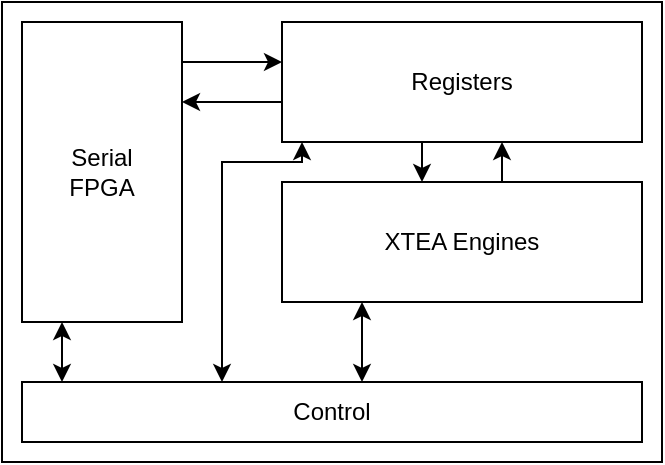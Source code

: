 <mxfile version="22.0.3" type="device" pages="3">
  <diagram name="Page-1" id="KX-ZlAXbRqf9KTfGP_XF">
    <mxGraphModel dx="1416" dy="818" grid="1" gridSize="10" guides="1" tooltips="1" connect="1" arrows="1" fold="1" page="1" pageScale="1" pageWidth="850" pageHeight="1100" math="0" shadow="0">
      <root>
        <mxCell id="0" />
        <mxCell id="1" parent="0" />
        <mxCell id="w5MvIZy5VWXUjKH-c_4h-21" value="" style="rounded=0;whiteSpace=wrap;html=1;" parent="1" vertex="1">
          <mxGeometry x="170" y="120" width="330" height="230" as="geometry" />
        </mxCell>
        <mxCell id="w5MvIZy5VWXUjKH-c_4h-5" value="Serial&lt;br&gt;FPGA" style="rounded=0;whiteSpace=wrap;html=1;" parent="1" vertex="1">
          <mxGeometry x="180" y="130" width="80" height="150" as="geometry" />
        </mxCell>
        <mxCell id="w5MvIZy5VWXUjKH-c_4h-6" value="Registers" style="rounded=0;whiteSpace=wrap;html=1;" parent="1" vertex="1">
          <mxGeometry x="310" y="130" width="180" height="60" as="geometry" />
        </mxCell>
        <mxCell id="w5MvIZy5VWXUjKH-c_4h-7" value="XTEA Engines" style="rounded=0;whiteSpace=wrap;html=1;" parent="1" vertex="1">
          <mxGeometry x="310" y="210" width="180" height="60" as="geometry" />
        </mxCell>
        <mxCell id="w5MvIZy5VWXUjKH-c_4h-11" value="" style="endArrow=classic;html=1;rounded=0;" parent="1" edge="1">
          <mxGeometry width="50" height="50" relative="1" as="geometry">
            <mxPoint x="260" y="150" as="sourcePoint" />
            <mxPoint x="310" y="150" as="targetPoint" />
          </mxGeometry>
        </mxCell>
        <mxCell id="w5MvIZy5VWXUjKH-c_4h-12" value="" style="endArrow=classic;html=1;rounded=0;" parent="1" edge="1">
          <mxGeometry width="50" height="50" relative="1" as="geometry">
            <mxPoint x="310" y="170" as="sourcePoint" />
            <mxPoint x="260" y="170" as="targetPoint" />
          </mxGeometry>
        </mxCell>
        <mxCell id="w5MvIZy5VWXUjKH-c_4h-13" value="" style="endArrow=classic;html=1;rounded=0;" parent="1" edge="1">
          <mxGeometry width="50" height="50" relative="1" as="geometry">
            <mxPoint x="380" y="190" as="sourcePoint" />
            <mxPoint x="380" y="210" as="targetPoint" />
          </mxGeometry>
        </mxCell>
        <mxCell id="w5MvIZy5VWXUjKH-c_4h-14" value="" style="endArrow=classic;html=1;rounded=0;" parent="1" edge="1">
          <mxGeometry width="50" height="50" relative="1" as="geometry">
            <mxPoint x="420" y="210" as="sourcePoint" />
            <mxPoint x="420" y="190" as="targetPoint" />
          </mxGeometry>
        </mxCell>
        <mxCell id="w5MvIZy5VWXUjKH-c_4h-15" value="Control" style="rounded=0;whiteSpace=wrap;html=1;" parent="1" vertex="1">
          <mxGeometry x="180" y="310" width="310" height="30" as="geometry" />
        </mxCell>
        <mxCell id="w5MvIZy5VWXUjKH-c_4h-16" value="" style="endArrow=classic;html=1;rounded=0;entryX=0.25;entryY=1;entryDx=0;entryDy=0;startArrow=classic;startFill=1;endFill=1;" parent="1" target="w5MvIZy5VWXUjKH-c_4h-5" edge="1">
          <mxGeometry width="50" height="50" relative="1" as="geometry">
            <mxPoint x="200" y="310" as="sourcePoint" />
            <mxPoint x="110" y="240" as="targetPoint" />
          </mxGeometry>
        </mxCell>
        <mxCell id="w5MvIZy5VWXUjKH-c_4h-18" value="" style="endArrow=classic;html=1;rounded=0;edgeStyle=orthogonalEdgeStyle;startArrow=classic;startFill=1;endFill=1;" parent="1" edge="1">
          <mxGeometry width="50" height="50" relative="1" as="geometry">
            <mxPoint x="280" y="310" as="sourcePoint" />
            <mxPoint x="320" y="190" as="targetPoint" />
            <Array as="points">
              <mxPoint x="280" y="200" />
              <mxPoint x="320" y="200" />
            </Array>
          </mxGeometry>
        </mxCell>
        <mxCell id="w5MvIZy5VWXUjKH-c_4h-20" value="" style="endArrow=classic;html=1;rounded=0;entryX=0.25;entryY=1;entryDx=0;entryDy=0;startArrow=classic;startFill=1;endFill=1;" parent="1" edge="1">
          <mxGeometry width="50" height="50" relative="1" as="geometry">
            <mxPoint x="350" y="310" as="sourcePoint" />
            <mxPoint x="350" y="270" as="targetPoint" />
          </mxGeometry>
        </mxCell>
      </root>
    </mxGraphModel>
  </diagram>
  <diagram id="J7M1xpe8hEfYAepD7wq2" name="Page-2">
    <mxGraphModel dx="1416" dy="818" grid="1" gridSize="10" guides="1" tooltips="1" connect="1" arrows="1" fold="1" page="1" pageScale="1" pageWidth="850" pageHeight="1100" math="0" shadow="0">
      <root>
        <mxCell id="0" />
        <mxCell id="1" parent="0" />
        <mxCell id="SJ2Z-Ee_qxlRExWzjCz7-1" value="" style="rounded=0;whiteSpace=wrap;html=1;" parent="1" vertex="1">
          <mxGeometry x="90" y="240" width="1120" height="260" as="geometry" />
        </mxCell>
        <mxCell id="djDYNaz5pyRbrtBMyzlp-1" value="v[1]" style="rounded=0;whiteSpace=wrap;html=1;fillColor=#dae8fc;strokeColor=#6c8ebf;" parent="1" vertex="1">
          <mxGeometry x="210" y="260" width="80" height="60" as="geometry" />
        </mxCell>
        <mxCell id="djDYNaz5pyRbrtBMyzlp-2" value="v[2]" style="rounded=0;whiteSpace=wrap;html=1;fillColor=#dae8fc;strokeColor=#6c8ebf;" parent="1" vertex="1">
          <mxGeometry x="310" y="260" width="80" height="60" as="geometry" />
        </mxCell>
        <mxCell id="djDYNaz5pyRbrtBMyzlp-3" value="v[3]" style="rounded=0;whiteSpace=wrap;html=1;fillColor=#dae8fc;strokeColor=#6c8ebf;" parent="1" vertex="1">
          <mxGeometry x="410" y="260" width="80" height="60" as="geometry" />
        </mxCell>
        <mxCell id="djDYNaz5pyRbrtBMyzlp-4" value="v[0]" style="rounded=0;whiteSpace=wrap;html=1;fillColor=#dae8fc;strokeColor=#6c8ebf;" parent="1" vertex="1">
          <mxGeometry x="110" y="260" width="80" height="60" as="geometry" />
        </mxCell>
        <mxCell id="djDYNaz5pyRbrtBMyzlp-5" value="XTEA Engine [0]" style="rounded=0;whiteSpace=wrap;html=1;fillColor=#f8cecc;strokeColor=#b85450;" parent="1" vertex="1">
          <mxGeometry x="650" y="420" width="120" height="60" as="geometry" />
        </mxCell>
        <mxCell id="djDYNaz5pyRbrtBMyzlp-6" value="XTEA Engine [1]" style="rounded=0;whiteSpace=wrap;html=1;fillColor=#f8cecc;strokeColor=#b85450;" parent="1" vertex="1">
          <mxGeometry x="790" y="420" width="120" height="60" as="geometry" />
        </mxCell>
        <mxCell id="djDYNaz5pyRbrtBMyzlp-7" value="XTEA Engine [2]" style="rounded=0;whiteSpace=wrap;html=1;fillColor=#f8cecc;strokeColor=#b85450;" parent="1" vertex="1">
          <mxGeometry x="930" y="420" width="120" height="60" as="geometry" />
        </mxCell>
        <mxCell id="djDYNaz5pyRbrtBMyzlp-8" value="XTEA Engine [3]" style="rounded=0;whiteSpace=wrap;html=1;fillColor=#f8cecc;strokeColor=#b85450;" parent="1" vertex="1">
          <mxGeometry x="1070" y="420" width="120" height="60" as="geometry" />
        </mxCell>
        <mxCell id="djDYNaz5pyRbrtBMyzlp-9" value="v[5]" style="rounded=0;whiteSpace=wrap;html=1;fillColor=#dae8fc;strokeColor=#6c8ebf;" parent="1" vertex="1">
          <mxGeometry x="610" y="260" width="80" height="60" as="geometry" />
        </mxCell>
        <mxCell id="djDYNaz5pyRbrtBMyzlp-10" value="v[6]" style="rounded=0;whiteSpace=wrap;html=1;fillColor=#dae8fc;strokeColor=#6c8ebf;" parent="1" vertex="1">
          <mxGeometry x="710" y="260" width="80" height="60" as="geometry" />
        </mxCell>
        <mxCell id="djDYNaz5pyRbrtBMyzlp-11" value="v[7]" style="rounded=0;whiteSpace=wrap;html=1;fillColor=#dae8fc;strokeColor=#6c8ebf;" parent="1" vertex="1">
          <mxGeometry x="810" y="260" width="80" height="60" as="geometry" />
        </mxCell>
        <mxCell id="djDYNaz5pyRbrtBMyzlp-12" value="v[4]" style="rounded=0;whiteSpace=wrap;html=1;fillColor=#dae8fc;strokeColor=#6c8ebf;" parent="1" vertex="1">
          <mxGeometry x="510" y="260" width="80" height="60" as="geometry" />
        </mxCell>
        <mxCell id="djDYNaz5pyRbrtBMyzlp-13" value="BUS" style="rounded=0;whiteSpace=wrap;html=1;fillColor=#fff2cc;strokeColor=#d6b656;" parent="1" vertex="1">
          <mxGeometry x="110" y="350" width="1080" height="40" as="geometry" />
        </mxCell>
        <mxCell id="djDYNaz5pyRbrtBMyzlp-23" value="" style="endArrow=none;html=1;rounded=0;" parent="1" edge="1">
          <mxGeometry width="50" height="50" relative="1" as="geometry">
            <mxPoint x="709.71" y="420" as="sourcePoint" />
            <mxPoint x="709.71" y="390" as="targetPoint" />
          </mxGeometry>
        </mxCell>
        <mxCell id="djDYNaz5pyRbrtBMyzlp-24" value="" style="endArrow=none;html=1;rounded=0;" parent="1" edge="1">
          <mxGeometry width="50" height="50" relative="1" as="geometry">
            <mxPoint x="849.71" y="420" as="sourcePoint" />
            <mxPoint x="849.71" y="390" as="targetPoint" />
          </mxGeometry>
        </mxCell>
        <mxCell id="djDYNaz5pyRbrtBMyzlp-25" value="" style="endArrow=none;html=1;rounded=0;" parent="1" edge="1">
          <mxGeometry width="50" height="50" relative="1" as="geometry">
            <mxPoint x="989.71" y="420" as="sourcePoint" />
            <mxPoint x="989.71" y="390" as="targetPoint" />
          </mxGeometry>
        </mxCell>
        <mxCell id="djDYNaz5pyRbrtBMyzlp-26" value="" style="endArrow=none;html=1;rounded=0;" parent="1" edge="1">
          <mxGeometry width="50" height="50" relative="1" as="geometry">
            <mxPoint x="1129.43" y="420" as="sourcePoint" />
            <mxPoint x="1129.43" y="390" as="targetPoint" />
          </mxGeometry>
        </mxCell>
        <mxCell id="djDYNaz5pyRbrtBMyzlp-27" value="key[0]" style="rounded=0;whiteSpace=wrap;html=1;fillColor=#dae8fc;strokeColor=#6c8ebf;" parent="1" vertex="1">
          <mxGeometry x="910" y="260" width="80" height="60" as="geometry" />
        </mxCell>
        <mxCell id="djDYNaz5pyRbrtBMyzlp-28" value="key[1]" style="rounded=0;whiteSpace=wrap;html=1;fillColor=#dae8fc;strokeColor=#6c8ebf;" parent="1" vertex="1">
          <mxGeometry x="1010" y="260" width="80" height="60" as="geometry" />
        </mxCell>
        <mxCell id="djDYNaz5pyRbrtBMyzlp-29" value="" style="endArrow=none;html=1;rounded=0;" parent="1" edge="1">
          <mxGeometry width="50" height="50" relative="1" as="geometry">
            <mxPoint x="149.58" y="350" as="sourcePoint" />
            <mxPoint x="149.58" y="320" as="targetPoint" />
          </mxGeometry>
        </mxCell>
        <mxCell id="djDYNaz5pyRbrtBMyzlp-30" value="" style="endArrow=none;html=1;rounded=0;" parent="1" edge="1">
          <mxGeometry width="50" height="50" relative="1" as="geometry">
            <mxPoint x="249.58" y="350" as="sourcePoint" />
            <mxPoint x="249.58" y="320" as="targetPoint" />
          </mxGeometry>
        </mxCell>
        <mxCell id="djDYNaz5pyRbrtBMyzlp-31" value="" style="endArrow=none;html=1;rounded=0;" parent="1" edge="1">
          <mxGeometry width="50" height="50" relative="1" as="geometry">
            <mxPoint x="350.0" y="350" as="sourcePoint" />
            <mxPoint x="350.0" y="320" as="targetPoint" />
          </mxGeometry>
        </mxCell>
        <mxCell id="djDYNaz5pyRbrtBMyzlp-32" value="" style="endArrow=none;html=1;rounded=0;" parent="1" edge="1">
          <mxGeometry width="50" height="50" relative="1" as="geometry">
            <mxPoint x="449.58" y="350" as="sourcePoint" />
            <mxPoint x="449.58" y="320" as="targetPoint" />
          </mxGeometry>
        </mxCell>
        <mxCell id="djDYNaz5pyRbrtBMyzlp-33" value="" style="endArrow=none;html=1;rounded=0;" parent="1" edge="1">
          <mxGeometry width="50" height="50" relative="1" as="geometry">
            <mxPoint x="549.58" y="350" as="sourcePoint" />
            <mxPoint x="549.58" y="320" as="targetPoint" />
          </mxGeometry>
        </mxCell>
        <mxCell id="djDYNaz5pyRbrtBMyzlp-34" value="" style="endArrow=none;html=1;rounded=0;" parent="1" edge="1">
          <mxGeometry width="50" height="50" relative="1" as="geometry">
            <mxPoint x="649.58" y="350" as="sourcePoint" />
            <mxPoint x="649.58" y="320" as="targetPoint" />
          </mxGeometry>
        </mxCell>
        <mxCell id="djDYNaz5pyRbrtBMyzlp-35" value="" style="endArrow=none;html=1;rounded=0;" parent="1" edge="1">
          <mxGeometry width="50" height="50" relative="1" as="geometry">
            <mxPoint x="749.58" y="350" as="sourcePoint" />
            <mxPoint x="749.58" y="320" as="targetPoint" />
          </mxGeometry>
        </mxCell>
        <mxCell id="djDYNaz5pyRbrtBMyzlp-36" value="" style="endArrow=none;html=1;rounded=0;" parent="1" edge="1">
          <mxGeometry width="50" height="50" relative="1" as="geometry">
            <mxPoint x="849" y="350" as="sourcePoint" />
            <mxPoint x="849" y="320" as="targetPoint" />
          </mxGeometry>
        </mxCell>
        <mxCell id="djDYNaz5pyRbrtBMyzlp-37" value="" style="endArrow=none;html=1;rounded=0;" parent="1" edge="1">
          <mxGeometry width="50" height="50" relative="1" as="geometry">
            <mxPoint x="949.58" y="350" as="sourcePoint" />
            <mxPoint x="949.58" y="320" as="targetPoint" />
          </mxGeometry>
        </mxCell>
        <mxCell id="djDYNaz5pyRbrtBMyzlp-38" value="" style="endArrow=none;html=1;rounded=0;" parent="1" edge="1">
          <mxGeometry width="50" height="50" relative="1" as="geometry">
            <mxPoint x="1049.58" y="350" as="sourcePoint" />
            <mxPoint x="1049.58" y="320" as="targetPoint" />
          </mxGeometry>
        </mxCell>
        <mxCell id="L-ciL6YAgTn_FZm2U8mp-1" value="encrypt /decrypt" style="rounded=0;whiteSpace=wrap;html=1;fillColor=#dae8fc;strokeColor=#6c8ebf;" parent="1" vertex="1">
          <mxGeometry x="1110" y="260" width="80" height="60" as="geometry" />
        </mxCell>
        <mxCell id="L-ciL6YAgTn_FZm2U8mp-3" value="" style="endArrow=none;html=1;rounded=0;" parent="1" edge="1">
          <mxGeometry width="50" height="50" relative="1" as="geometry">
            <mxPoint x="1149.5" y="350" as="sourcePoint" />
            <mxPoint x="1149.5" y="320" as="targetPoint" />
          </mxGeometry>
        </mxCell>
        <mxCell id="thejxtepwesYNL-7-kSJ-1" value="num_rounds" style="rounded=0;whiteSpace=wrap;html=1;fillColor=#dae8fc;strokeColor=#6c8ebf;" parent="1" vertex="1">
          <mxGeometry x="550" y="420" width="80" height="60" as="geometry" />
        </mxCell>
        <mxCell id="thejxtepwesYNL-7-kSJ-2" value="delta" style="rounded=0;whiteSpace=wrap;html=1;fillColor=#dae8fc;strokeColor=#6c8ebf;" parent="1" vertex="1">
          <mxGeometry x="450" y="420" width="80" height="60" as="geometry" />
        </mxCell>
        <mxCell id="thejxtepwesYNL-7-kSJ-3" value="" style="endArrow=none;html=1;rounded=0;" parent="1" edge="1">
          <mxGeometry width="50" height="50" relative="1" as="geometry">
            <mxPoint x="490" y="420" as="sourcePoint" />
            <mxPoint x="490" y="390" as="targetPoint" />
          </mxGeometry>
        </mxCell>
        <mxCell id="thejxtepwesYNL-7-kSJ-4" value="" style="endArrow=none;html=1;rounded=0;" parent="1" edge="1">
          <mxGeometry width="50" height="50" relative="1" as="geometry">
            <mxPoint x="590" y="420" as="sourcePoint" />
            <mxPoint x="590" y="390" as="targetPoint" />
          </mxGeometry>
        </mxCell>
        <mxCell id="orF6Sv22c-_4-R4ENspU-1" value="FPGA Serial" style="rounded=0;whiteSpace=wrap;html=1;fillColor=#d5e8d4;strokeColor=#82b366;" parent="1" vertex="1">
          <mxGeometry x="280" y="420" width="150" height="60" as="geometry" />
        </mxCell>
        <mxCell id="orF6Sv22c-_4-R4ENspU-2" value="" style="endArrow=none;html=1;rounded=0;" parent="1" edge="1">
          <mxGeometry width="50" height="50" relative="1" as="geometry">
            <mxPoint x="349.58" y="420" as="sourcePoint" />
            <mxPoint x="349.58" y="390" as="targetPoint" />
          </mxGeometry>
        </mxCell>
        <mxCell id="XZ673RJz9DNjEOz-MTlJ-1" value="Controller" style="rounded=0;whiteSpace=wrap;html=1;fillColor=#e1d5e7;strokeColor=#9673a6;" parent="1" vertex="1">
          <mxGeometry x="110" y="420" width="150" height="60" as="geometry" />
        </mxCell>
        <mxCell id="XZ673RJz9DNjEOz-MTlJ-3" value="" style="endArrow=none;html=1;rounded=0;" parent="1" edge="1">
          <mxGeometry width="50" height="50" relative="1" as="geometry">
            <mxPoint x="184.58" y="420" as="sourcePoint" />
            <mxPoint x="184.58" y="390" as="targetPoint" />
          </mxGeometry>
        </mxCell>
      </root>
    </mxGraphModel>
  </diagram>
  <diagram id="n19YJVBvsDjcRDnDglwf" name="Page-3">
    <mxGraphModel dx="600" dy="355" grid="1" gridSize="10" guides="1" tooltips="1" connect="1" arrows="1" fold="1" page="1" pageScale="1" pageWidth="850" pageHeight="1100" math="0" shadow="0">
      <root>
        <mxCell id="0" />
        <mxCell id="1" parent="0" />
        <mxCell id="YvRs4fCpTwyTwDttPqDq-2" style="edgeStyle=orthogonalEdgeStyle;rounded=0;orthogonalLoop=1;jettySize=auto;html=1;exitX=1;exitY=0.5;exitDx=0;exitDy=0;entryX=0;entryY=0.5;entryDx=0;entryDy=0;" parent="1" source="zPORMOQq3zFiVmOkQ1y1-1" target="ZbuiEUwnBVBXDdNCgzgH-1" edge="1">
          <mxGeometry relative="1" as="geometry" />
        </mxCell>
        <mxCell id="mZQJ3td-Qhd69bMdYslm-5" value="Setiap register terload" style="edgeLabel;html=1;align=center;verticalAlign=middle;resizable=0;points=[];" vertex="1" connectable="0" parent="YvRs4fCpTwyTwDttPqDq-2">
          <mxGeometry x="-0.027" y="2" relative="1" as="geometry">
            <mxPoint y="-18" as="offset" />
          </mxGeometry>
        </mxCell>
        <mxCell id="zPORMOQq3zFiVmOkQ1y1-1" value="Load Registers dari Serial" style="ellipse;whiteSpace=wrap;html=1;aspect=fixed;" parent="1" vertex="1">
          <mxGeometry x="260" y="160" width="80" height="80" as="geometry" />
        </mxCell>
        <mxCell id="YvRs4fCpTwyTwDttPqDq-5" style="rounded=0;orthogonalLoop=1;jettySize=auto;html=1;exitX=0.5;exitY=1;exitDx=0;exitDy=0;entryX=1;entryY=0;entryDx=0;entryDy=0;" parent="1" source="ZbuiEUwnBVBXDdNCgzgH-1" target="RdgEALpq_qpNTYomsaWq-1" edge="1">
          <mxGeometry relative="1" as="geometry" />
        </mxCell>
        <mxCell id="mZQJ3td-Qhd69bMdYslm-3" value="Enable Setiap XTEA-Engine = &#39;1&#39;" style="edgeLabel;html=1;align=center;verticalAlign=middle;resizable=0;points=[];" vertex="1" connectable="0" parent="YvRs4fCpTwyTwDttPqDq-5">
          <mxGeometry x="-0.235" y="1" relative="1" as="geometry">
            <mxPoint x="74" y="14" as="offset" />
          </mxGeometry>
        </mxCell>
        <mxCell id="ZbuiEUwnBVBXDdNCgzgH-1" value="Enkripsi setiap register dengan XTEA Engines" style="ellipse;whiteSpace=wrap;html=1;aspect=fixed;" parent="1" vertex="1">
          <mxGeometry x="480" y="160" width="80" height="80" as="geometry" />
        </mxCell>
        <mxCell id="YvRs4fCpTwyTwDttPqDq-6" style="rounded=0;orthogonalLoop=1;jettySize=auto;html=1;exitX=0;exitY=0;exitDx=0;exitDy=0;entryX=0.5;entryY=1;entryDx=0;entryDy=0;" parent="1" source="RdgEALpq_qpNTYomsaWq-1" target="zPORMOQq3zFiVmOkQ1y1-1" edge="1">
          <mxGeometry relative="1" as="geometry" />
        </mxCell>
        <mxCell id="mZQJ3td-Qhd69bMdYslm-4" value="Semua register terkirim" style="edgeLabel;html=1;align=center;verticalAlign=middle;resizable=0;points=[];" vertex="1" connectable="0" parent="YvRs4fCpTwyTwDttPqDq-6">
          <mxGeometry x="0.115" y="-1" relative="1" as="geometry">
            <mxPoint x="-53" y="20" as="offset" />
          </mxGeometry>
        </mxCell>
        <mxCell id="RdgEALpq_qpNTYomsaWq-1" value="Kirim Data Register Serial to PC" style="ellipse;whiteSpace=wrap;html=1;aspect=fixed;" parent="1" vertex="1">
          <mxGeometry x="360" y="320" width="80" height="80" as="geometry" />
        </mxCell>
        <mxCell id="mZQJ3td-Qhd69bMdYslm-6" value="Proceed XTEA-Engine rising edge" style="edgeLabel;html=1;align=center;verticalAlign=middle;resizable=0;points=[];" vertex="1" connectable="0" parent="1">
          <mxGeometry x="659.998" y="189.996" as="geometry" />
        </mxCell>
        <mxCell id="mZQJ3td-Qhd69bMdYslm-7" value="Proceed XTEA-Engine = &#39;0&#39;" style="edgeLabel;html=1;align=center;verticalAlign=middle;resizable=0;points=[];" vertex="1" connectable="0" parent="1">
          <mxGeometry x="509.998" y="359.996" as="geometry" />
        </mxCell>
      </root>
    </mxGraphModel>
  </diagram>
</mxfile>
